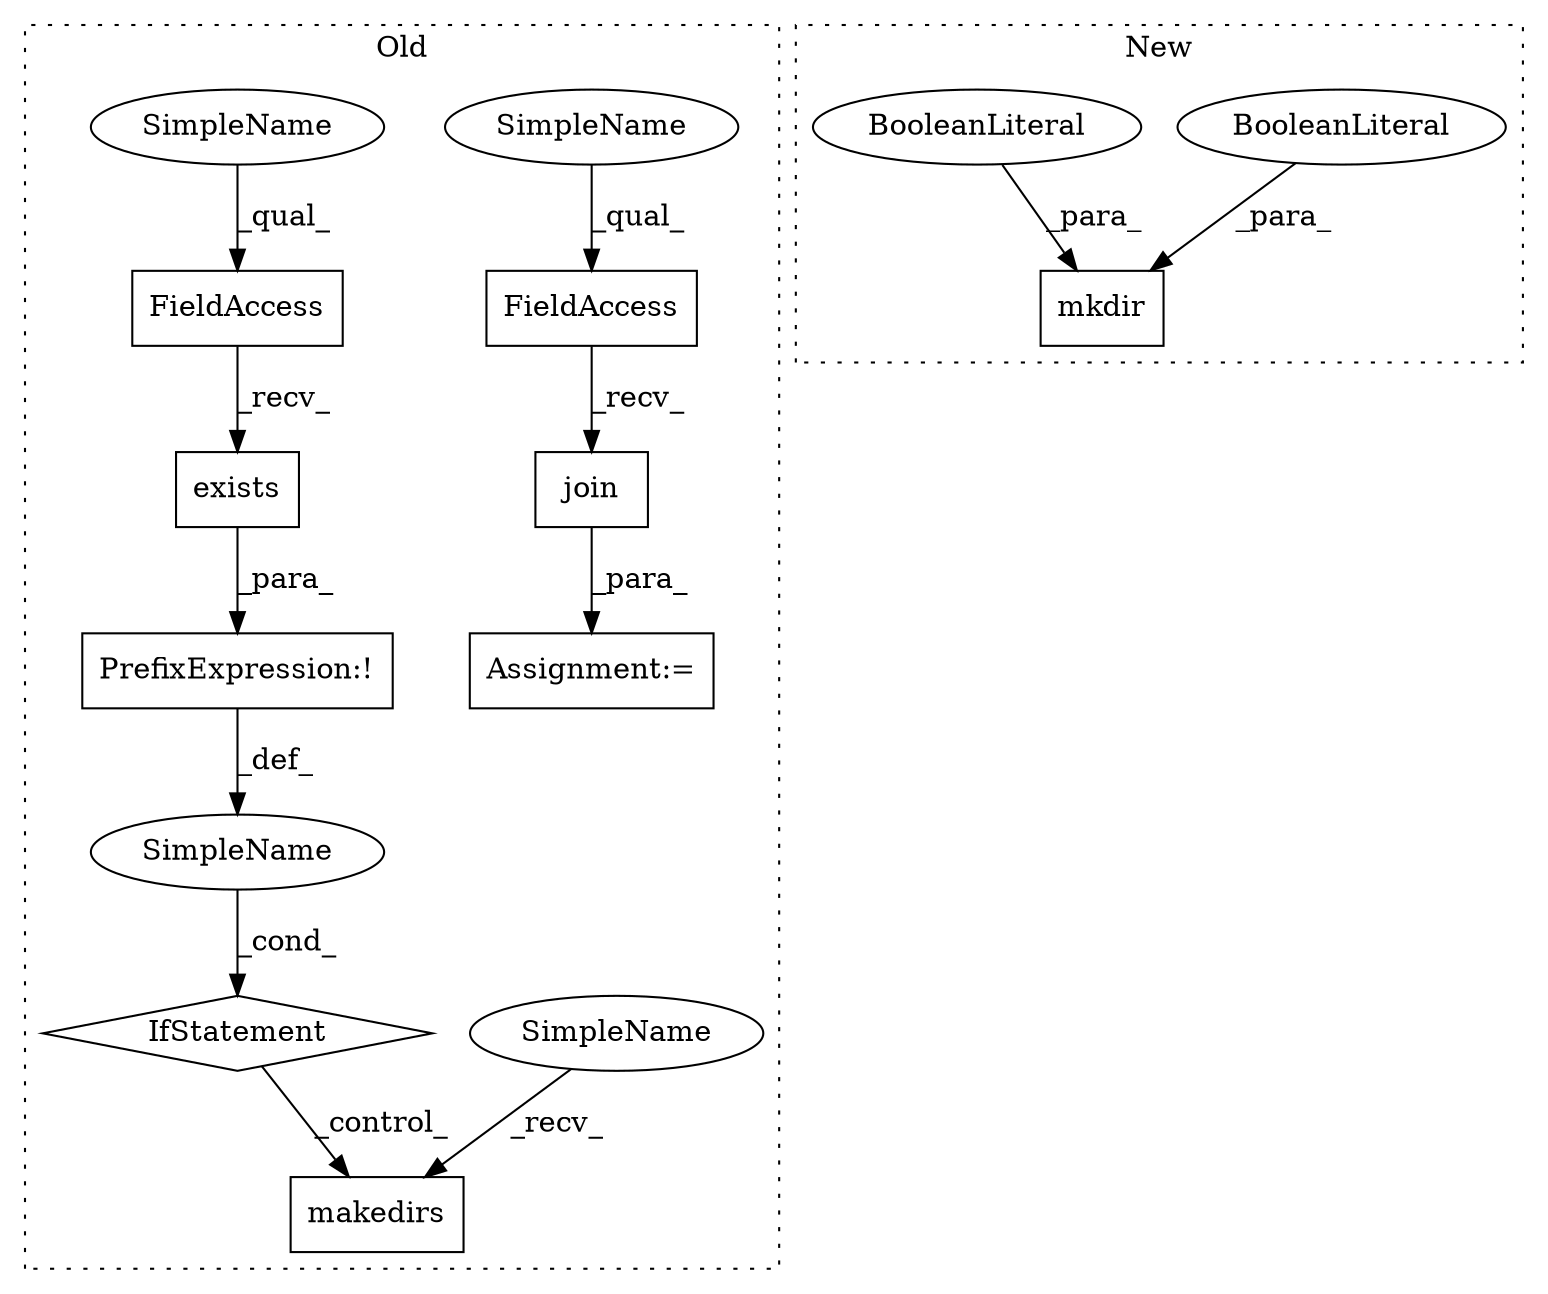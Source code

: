digraph G {
subgraph cluster0 {
1 [label="exists" a="32" s="14378,14391" l="7,1" shape="box"];
3 [label="FieldAccess" a="22" s="14370" l="7" shape="box"];
4 [label="IfStatement" a="25" s="14346,14392" l="4,2" shape="diamond"];
5 [label="PrefixExpression:!" a="38" s="14369" l="1" shape="box"];
6 [label="makedirs" a="32" s="14407,14422" l="9,1" shape="box"];
7 [label="SimpleName" a="42" s="" l="" shape="ellipse"];
10 [label="FieldAccess" a="22" s="14224" l="7" shape="box"];
11 [label="join" a="32" s="14232,14269" l="5,1" shape="box"];
12 [label="Assignment:=" a="7" s="14313" l="2" shape="box"];
13 [label="SimpleName" a="42" s="14224" l="2" shape="ellipse"];
14 [label="SimpleName" a="42" s="14404" l="2" shape="ellipse"];
15 [label="SimpleName" a="42" s="14370" l="2" shape="ellipse"];
label = "Old";
style="dotted";
}
subgraph cluster1 {
2 [label="mkdir" a="32" s="14317,14332" l="6,1" shape="box"];
8 [label="BooleanLiteral" a="9" s="14328" l="4" shape="ellipse"];
9 [label="BooleanLiteral" a="9" s="14323" l="4" shape="ellipse"];
label = "New";
style="dotted";
}
1 -> 5 [label="_para_"];
3 -> 1 [label="_recv_"];
4 -> 6 [label="_control_"];
5 -> 7 [label="_def_"];
7 -> 4 [label="_cond_"];
8 -> 2 [label="_para_"];
9 -> 2 [label="_para_"];
10 -> 11 [label="_recv_"];
11 -> 12 [label="_para_"];
13 -> 10 [label="_qual_"];
14 -> 6 [label="_recv_"];
15 -> 3 [label="_qual_"];
}